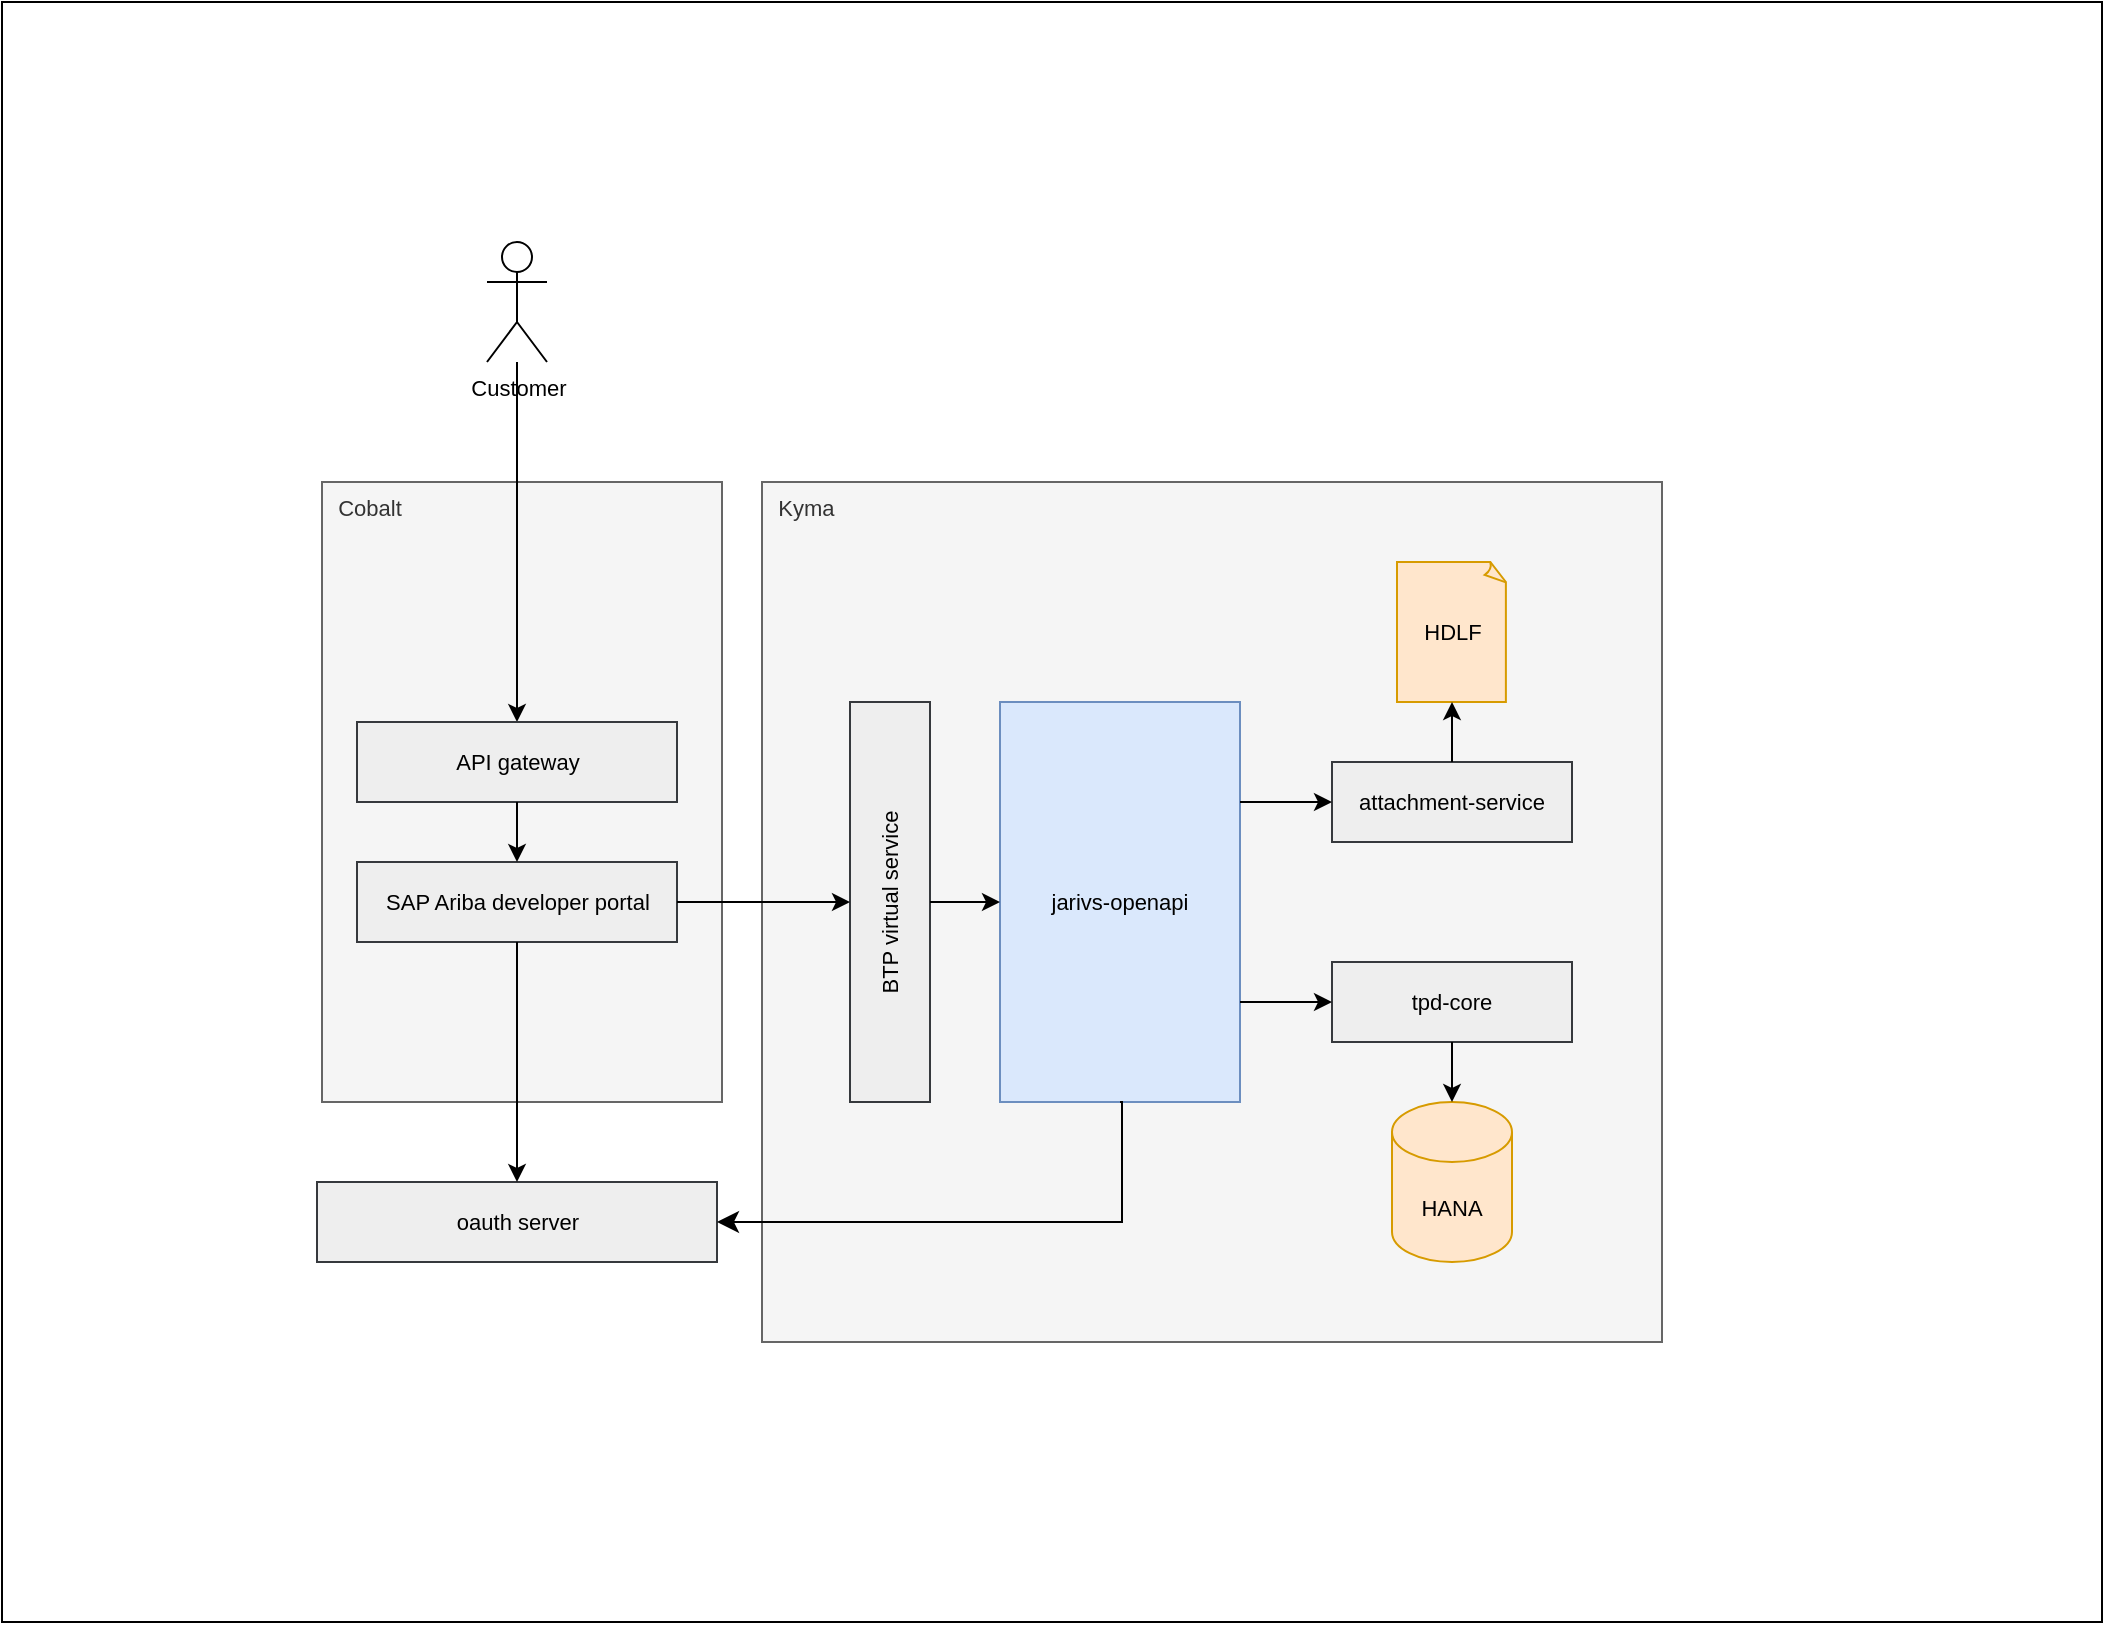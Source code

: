 <mxfile version="24.5.1" type="github" pages="3">
  <diagram name="Page-1" id="vyL-CtyDRpOXDLv7MlMt">
    <mxGraphModel dx="1885" dy="1019" grid="1" gridSize="10" guides="1" tooltips="1" connect="1" arrows="1" fold="1" page="1" pageScale="1" pageWidth="827" pageHeight="1169" math="0" shadow="0">
      <root>
        <mxCell id="0" />
        <mxCell id="1" parent="0" />
        <mxCell id="iYAgd23QkWn7arQqlafB-11" value="" style="rounded=0;whiteSpace=wrap;html=1;fontSize=11;" parent="1" vertex="1">
          <mxGeometry x="20" y="20" width="1050" height="810" as="geometry" />
        </mxCell>
        <mxCell id="iYAgd23QkWn7arQqlafB-10" value="&amp;nbsp; Cobalt" style="rounded=0;whiteSpace=wrap;html=1;fillColor=#f5f5f5;fontColor=#333333;strokeColor=#666666;fontSize=11;align=left;verticalAlign=top;" parent="1" vertex="1">
          <mxGeometry x="180" y="260" width="200" height="310" as="geometry" />
        </mxCell>
        <mxCell id="iYAgd23QkWn7arQqlafB-9" value="&amp;nbsp; Kyma" style="rounded=0;whiteSpace=wrap;html=1;fillColor=#f5f5f5;fontColor=#333333;strokeColor=#666666;align=left;verticalAlign=top;fontSize=11;" parent="1" vertex="1">
          <mxGeometry x="400" y="260" width="450" height="430" as="geometry" />
        </mxCell>
        <mxCell id="-BITDbwhIyWiTn7qBVVS-1" value="SAP Ariba developer portal" style="rounded=0;whiteSpace=wrap;html=1;fillColor=#eeeeee;strokeColor=#36393d;fontSize=11;" parent="1" vertex="1">
          <mxGeometry x="197.5" y="450" width="160" height="40" as="geometry" />
        </mxCell>
        <mxCell id="-BITDbwhIyWiTn7qBVVS-2" value="BTP virtual service" style="rounded=0;whiteSpace=wrap;html=1;fillColor=#eeeeee;strokeColor=#36393d;rotation=-90;fontSize=11;" parent="1" vertex="1">
          <mxGeometry x="364" y="450" width="200" height="40" as="geometry" />
        </mxCell>
        <mxCell id="-BITDbwhIyWiTn7qBVVS-3" value="tpd-core" style="rounded=0;whiteSpace=wrap;html=1;fillColor=#eeeeee;strokeColor=#36393d;fontSize=11;" parent="1" vertex="1">
          <mxGeometry x="685" y="500" width="120" height="40" as="geometry" />
        </mxCell>
        <mxCell id="-BITDbwhIyWiTn7qBVVS-4" value="HANA" style="shape=cylinder3;whiteSpace=wrap;html=1;boundedLbl=1;backgroundOutline=1;size=15;fillColor=#ffe6cc;strokeColor=#d79b00;fontSize=11;" parent="1" vertex="1">
          <mxGeometry x="715" y="570" width="60" height="80" as="geometry" />
        </mxCell>
        <mxCell id="-BITDbwhIyWiTn7qBVVS-5" value="Customer" style="shape=umlActor;verticalLabelPosition=bottom;verticalAlign=top;html=1;outlineConnect=0;fontSize=11;" parent="1" vertex="1">
          <mxGeometry x="262.5" y="140" width="30" height="60" as="geometry" />
        </mxCell>
        <mxCell id="-BITDbwhIyWiTn7qBVVS-7" value="attachment-service" style="rounded=0;whiteSpace=wrap;html=1;fillColor=#eeeeee;strokeColor=#36393d;fontSize=11;" parent="1" vertex="1">
          <mxGeometry x="685" y="400" width="120" height="40" as="geometry" />
        </mxCell>
        <mxCell id="iYAgd23QkWn7arQqlafB-1" value="jarivs-openapi" style="rounded=0;whiteSpace=wrap;html=1;fillColor=#dae8fc;strokeColor=#6c8ebf;rotation=0;fontSize=11;" parent="1" vertex="1">
          <mxGeometry x="519" y="370" width="120" height="200" as="geometry" />
        </mxCell>
        <mxCell id="iYAgd23QkWn7arQqlafB-6" value="HDLF" style="whiteSpace=wrap;html=1;shape=mxgraph.basic.document;fillColor=#ffe6cc;strokeColor=#d79b00;fontSize=11;" parent="1" vertex="1">
          <mxGeometry x="717.5" y="300" width="55" height="70" as="geometry" />
        </mxCell>
        <mxCell id="iYAgd23QkWn7arQqlafB-15" value="" style="endArrow=classic;html=1;rounded=0;exitX=0.5;exitY=1;exitDx=0;exitDy=0;fontSize=11;" parent="1" source="-BITDbwhIyWiTn7qBVVS-2" target="iYAgd23QkWn7arQqlafB-1" edge="1">
          <mxGeometry width="50" height="50" relative="1" as="geometry">
            <mxPoint x="460" y="490" as="sourcePoint" />
            <mxPoint x="510" y="440" as="targetPoint" />
          </mxGeometry>
        </mxCell>
        <mxCell id="iYAgd23QkWn7arQqlafB-16" value="" style="endArrow=classic;html=1;rounded=0;exitX=0.5;exitY=1;exitDx=0;exitDy=0;entryX=0.5;entryY=0;entryDx=0;entryDy=0;entryPerimeter=0;fontSize=11;" parent="1" source="-BITDbwhIyWiTn7qBVVS-3" target="-BITDbwhIyWiTn7qBVVS-4" edge="1">
          <mxGeometry width="50" height="50" relative="1" as="geometry">
            <mxPoint x="800" y="610" as="sourcePoint" />
            <mxPoint x="850" y="560" as="targetPoint" />
          </mxGeometry>
        </mxCell>
        <mxCell id="iYAgd23QkWn7arQqlafB-17" value="" style="endArrow=classic;html=1;rounded=0;exitX=0.5;exitY=0;exitDx=0;exitDy=0;entryX=0.5;entryY=1;entryDx=0;entryDy=0;entryPerimeter=0;fontSize=11;" parent="1" source="-BITDbwhIyWiTn7qBVVS-7" target="iYAgd23QkWn7arQqlafB-6" edge="1">
          <mxGeometry width="50" height="50" relative="1" as="geometry">
            <mxPoint x="880" y="390" as="sourcePoint" />
            <mxPoint x="930" y="340" as="targetPoint" />
          </mxGeometry>
        </mxCell>
        <mxCell id="Pi9CclOTfzIl4nDfd27X-1" value="" style="endArrow=classic;html=1;rounded=0;entryX=0.5;entryY=0;entryDx=0;entryDy=0;fontSize=11;" parent="1" source="-BITDbwhIyWiTn7qBVVS-5" target="dCfUK8AHXp1IfA5q_SpH-2" edge="1">
          <mxGeometry width="50" height="50" relative="1" as="geometry">
            <mxPoint x="265" y="300" as="sourcePoint" />
            <mxPoint x="310" y="320" as="targetPoint" />
          </mxGeometry>
        </mxCell>
        <mxCell id="FEg7Aq-mBTjCcV6Ur3Fm-6" value="oauth server" style="rounded=0;whiteSpace=wrap;html=1;fillColor=#eeeeee;strokeColor=#36393d;fontSize=11;" parent="1" vertex="1">
          <mxGeometry x="177.5" y="610" width="200" height="40" as="geometry" />
        </mxCell>
        <mxCell id="FEg7Aq-mBTjCcV6Ur3Fm-7" value="" style="edgeStyle=segmentEdgeStyle;endArrow=classic;html=1;curved=0;rounded=0;endSize=8;startSize=8;exitX=0.5;exitY=1;exitDx=0;exitDy=0;entryX=1;entryY=0.5;entryDx=0;entryDy=0;fontSize=11;" parent="1" source="iYAgd23QkWn7arQqlafB-1" target="FEg7Aq-mBTjCcV6Ur3Fm-6" edge="1">
          <mxGeometry width="50" height="50" relative="1" as="geometry">
            <mxPoint x="490" y="660" as="sourcePoint" />
            <mxPoint x="540" y="610" as="targetPoint" />
            <Array as="points">
              <mxPoint x="580" y="630" />
            </Array>
          </mxGeometry>
        </mxCell>
        <mxCell id="FEg7Aq-mBTjCcV6Ur3Fm-9" value="" style="endArrow=classic;html=1;rounded=0;exitX=1;exitY=0.75;exitDx=0;exitDy=0;entryX=0;entryY=0.5;entryDx=0;entryDy=0;fontSize=11;" parent="1" source="iYAgd23QkWn7arQqlafB-1" target="-BITDbwhIyWiTn7qBVVS-3" edge="1">
          <mxGeometry width="50" height="50" relative="1" as="geometry">
            <mxPoint x="580" y="510" as="sourcePoint" />
            <mxPoint x="630" y="460" as="targetPoint" />
          </mxGeometry>
        </mxCell>
        <mxCell id="FEg7Aq-mBTjCcV6Ur3Fm-10" value="" style="endArrow=classic;html=1;rounded=0;exitX=1;exitY=0.25;exitDx=0;exitDy=0;fontSize=11;" parent="1" source="iYAgd23QkWn7arQqlafB-1" target="-BITDbwhIyWiTn7qBVVS-7" edge="1">
          <mxGeometry width="50" height="50" relative="1" as="geometry">
            <mxPoint x="660" y="410" as="sourcePoint" />
            <mxPoint x="710" y="360" as="targetPoint" />
          </mxGeometry>
        </mxCell>
        <mxCell id="dCfUK8AHXp1IfA5q_SpH-2" value="API gateway" style="rounded=0;whiteSpace=wrap;html=1;fillColor=#eeeeee;strokeColor=#36393d;fontSize=11;" vertex="1" parent="1">
          <mxGeometry x="197.5" y="380" width="160" height="40" as="geometry" />
        </mxCell>
        <mxCell id="dCfUK8AHXp1IfA5q_SpH-3" value="" style="endArrow=classic;html=1;rounded=0;entryX=0.5;entryY=0;entryDx=0;entryDy=0;exitX=0.5;exitY=1;exitDx=0;exitDy=0;" edge="1" parent="1" source="-BITDbwhIyWiTn7qBVVS-1" target="FEg7Aq-mBTjCcV6Ur3Fm-6">
          <mxGeometry width="50" height="50" relative="1" as="geometry">
            <mxPoint x="60" y="590" as="sourcePoint" />
            <mxPoint x="110" y="540" as="targetPoint" />
          </mxGeometry>
        </mxCell>
        <mxCell id="dCfUK8AHXp1IfA5q_SpH-4" value="" style="endArrow=classic;html=1;rounded=0;exitX=1;exitY=0.5;exitDx=0;exitDy=0;entryX=0.5;entryY=0;entryDx=0;entryDy=0;" edge="1" parent="1" source="-BITDbwhIyWiTn7qBVVS-1" target="-BITDbwhIyWiTn7qBVVS-2">
          <mxGeometry width="50" height="50" relative="1" as="geometry">
            <mxPoint x="370" y="490" as="sourcePoint" />
            <mxPoint x="420" y="440" as="targetPoint" />
          </mxGeometry>
        </mxCell>
        <mxCell id="dCfUK8AHXp1IfA5q_SpH-5" value="" style="endArrow=classic;html=1;rounded=0;exitX=0.5;exitY=1;exitDx=0;exitDy=0;entryX=0.5;entryY=0;entryDx=0;entryDy=0;" edge="1" parent="1" source="dCfUK8AHXp1IfA5q_SpH-2" target="-BITDbwhIyWiTn7qBVVS-1">
          <mxGeometry width="50" height="50" relative="1" as="geometry">
            <mxPoint x="90" y="420" as="sourcePoint" />
            <mxPoint x="140" y="370" as="targetPoint" />
          </mxGeometry>
        </mxCell>
      </root>
    </mxGraphModel>
  </diagram>
  <diagram name="Copy of Page-1" id="wGHhBU93DvoVCCRWPVvp">
    <mxGraphModel dx="1728" dy="934" grid="1" gridSize="10" guides="1" tooltips="1" connect="1" arrows="1" fold="1" page="1" pageScale="1" pageWidth="827" pageHeight="1169" math="0" shadow="0">
      <root>
        <mxCell id="bmt3lesXKAqN0z4ecAu0-0" />
        <mxCell id="bmt3lesXKAqN0z4ecAu0-1" parent="bmt3lesXKAqN0z4ecAu0-0" />
        <mxCell id="kiPq1xia5FMM7EdLoJyo-20" value="&amp;nbsp; Phase 2" style="rounded=0;whiteSpace=wrap;html=1;align=left;verticalAlign=top;" vertex="1" parent="bmt3lesXKAqN0z4ecAu0-1">
          <mxGeometry x="40" y="790" width="1120" height="760" as="geometry" />
        </mxCell>
        <mxCell id="kiPq1xia5FMM7EdLoJyo-19" value="" style="rounded=0;whiteSpace=wrap;html=1;dashed=1;dashPattern=8 8;" vertex="1" parent="bmt3lesXKAqN0z4ecAu0-1">
          <mxGeometry x="420" y="850" width="560" height="600" as="geometry" />
        </mxCell>
        <mxCell id="bmt3lesXKAqN0z4ecAu0-2" value="&amp;nbsp; Phase 1" style="rounded=0;whiteSpace=wrap;html=1;fontSize=11;align=left;verticalAlign=top;" vertex="1" parent="bmt3lesXKAqN0z4ecAu0-1">
          <mxGeometry x="40" y="60" width="1050" height="620" as="geometry" />
        </mxCell>
        <mxCell id="bmt3lesXKAqN0z4ecAu0-3" value="" style="rounded=0;whiteSpace=wrap;html=1;fillColor=#f5f5f5;fontColor=#333333;strokeColor=#666666;dashed=1;dashPattern=8 8;fontSize=11;" vertex="1" parent="bmt3lesXKAqN0z4ecAu0-1">
          <mxGeometry x="180" y="230" width="195" height="230" as="geometry" />
        </mxCell>
        <mxCell id="bmt3lesXKAqN0z4ecAu0-4" value="&amp;nbsp; GEN1" style="rounded=0;whiteSpace=wrap;html=1;fillColor=#f5f5f5;fontColor=#333333;strokeColor=#666666;align=left;verticalAlign=top;fontSize=11;" vertex="1" parent="bmt3lesXKAqN0z4ecAu0-1">
          <mxGeometry x="400" y="130" width="450" height="430" as="geometry" />
        </mxCell>
        <mxCell id="bmt3lesXKAqN0z4ecAu0-5" value="SAP Ariba developer portal" style="rounded=0;whiteSpace=wrap;html=1;fillColor=#eeeeee;strokeColor=#36393d;fontSize=11;" vertex="1" parent="bmt3lesXKAqN0z4ecAu0-1">
          <mxGeometry x="220" y="270" width="120" height="40" as="geometry" />
        </mxCell>
        <mxCell id="bmt3lesXKAqN0z4ecAu0-8" value="HANA" style="shape=cylinder3;whiteSpace=wrap;html=1;boundedLbl=1;backgroundOutline=1;size=15;fillColor=#ffe6cc;strokeColor=#d79b00;fontSize=11;" vertex="1" parent="bmt3lesXKAqN0z4ecAu0-1">
          <mxGeometry x="710" y="350" width="60" height="80" as="geometry" />
        </mxCell>
        <mxCell id="bmt3lesXKAqN0z4ecAu0-9" value="Customer" style="shape=umlActor;verticalLabelPosition=bottom;verticalAlign=top;html=1;outlineConnect=0;fontSize=11;" vertex="1" parent="bmt3lesXKAqN0z4ecAu0-1">
          <mxGeometry x="262.5" y="120" width="30" height="60" as="geometry" />
        </mxCell>
        <mxCell id="bmt3lesXKAqN0z4ecAu0-10" value="SAP API portal" style="rounded=0;whiteSpace=wrap;html=1;fillColor=#eeeeee;strokeColor=#36393d;fontSize=11;" vertex="1" parent="bmt3lesXKAqN0z4ecAu0-1">
          <mxGeometry x="220" y="370" width="120" height="40" as="geometry" />
        </mxCell>
        <mxCell id="bmt3lesXKAqN0z4ecAu0-12" value="AN" style="rounded=0;whiteSpace=wrap;html=1;fillColor=#dae8fc;strokeColor=#6c8ebf;rotation=0;fontSize=11;" vertex="1" parent="bmt3lesXKAqN0z4ecAu0-1">
          <mxGeometry x="520" y="240" width="120" height="200" as="geometry" />
        </mxCell>
        <mxCell id="bmt3lesXKAqN0z4ecAu0-13" value="NFS" style="whiteSpace=wrap;html=1;shape=mxgraph.basic.document;fillColor=#ffe6cc;strokeColor=#d79b00;fontSize=11;" vertex="1" parent="bmt3lesXKAqN0z4ecAu0-1">
          <mxGeometry x="715" y="255" width="55" height="70" as="geometry" />
        </mxCell>
        <mxCell id="bmt3lesXKAqN0z4ecAu0-14" value="" style="endArrow=classic;html=1;rounded=0;exitX=1;exitY=0.5;exitDx=0;exitDy=0;entryX=0;entryY=0.25;entryDx=0;entryDy=0;fontSize=11;" edge="1" parent="bmt3lesXKAqN0z4ecAu0-1" source="bmt3lesXKAqN0z4ecAu0-5" target="bmt3lesXKAqN0z4ecAu0-12">
          <mxGeometry width="50" height="50" relative="1" as="geometry">
            <mxPoint x="380" y="310" as="sourcePoint" />
            <mxPoint x="444" y="290" as="targetPoint" />
          </mxGeometry>
        </mxCell>
        <mxCell id="bmt3lesXKAqN0z4ecAu0-15" value="" style="endArrow=classic;html=1;rounded=0;exitX=1;exitY=0.5;exitDx=0;exitDy=0;entryX=0;entryY=0.75;entryDx=0;entryDy=0;fontSize=11;" edge="1" parent="bmt3lesXKAqN0z4ecAu0-1" source="bmt3lesXKAqN0z4ecAu0-10" target="bmt3lesXKAqN0z4ecAu0-12">
          <mxGeometry width="50" height="50" relative="1" as="geometry">
            <mxPoint x="370" y="430" as="sourcePoint" />
            <mxPoint x="444" y="390" as="targetPoint" />
          </mxGeometry>
        </mxCell>
        <mxCell id="bmt3lesXKAqN0z4ecAu0-17" value="" style="endArrow=classic;html=1;rounded=0;exitX=1;exitY=0.25;exitDx=0;exitDy=0;entryX=0;entryY=0.5;entryDx=0;entryDy=0;entryPerimeter=0;fontSize=11;" edge="1" parent="bmt3lesXKAqN0z4ecAu0-1" source="bmt3lesXKAqN0z4ecAu0-12" target="bmt3lesXKAqN0z4ecAu0-13">
          <mxGeometry width="50" height="50" relative="1" as="geometry">
            <mxPoint x="745" y="410" as="sourcePoint" />
            <mxPoint x="850" y="430" as="targetPoint" />
          </mxGeometry>
        </mxCell>
        <mxCell id="bmt3lesXKAqN0z4ecAu0-19" value="" style="endArrow=classic;html=1;rounded=0;entryX=0.5;entryY=0;entryDx=0;entryDy=0;fontSize=11;" edge="1" parent="bmt3lesXKAqN0z4ecAu0-1" source="bmt3lesXKAqN0z4ecAu0-9" target="bmt3lesXKAqN0z4ecAu0-3">
          <mxGeometry width="50" height="50" relative="1" as="geometry">
            <mxPoint x="265" y="170" as="sourcePoint" />
            <mxPoint x="310" y="190" as="targetPoint" />
          </mxGeometry>
        </mxCell>
        <mxCell id="bmt3lesXKAqN0z4ecAu0-20" value="oauth server" style="rounded=0;whiteSpace=wrap;html=1;fillColor=#eeeeee;strokeColor=#36393d;fontSize=11;" vertex="1" parent="bmt3lesXKAqN0z4ecAu0-1">
          <mxGeometry x="217.5" y="480" width="120" height="40" as="geometry" />
        </mxCell>
        <mxCell id="bmt3lesXKAqN0z4ecAu0-21" value="" style="edgeStyle=segmentEdgeStyle;endArrow=classic;html=1;curved=0;rounded=0;endSize=8;startSize=8;exitX=0.5;exitY=1;exitDx=0;exitDy=0;entryX=1;entryY=0.5;entryDx=0;entryDy=0;fontSize=11;" edge="1" parent="bmt3lesXKAqN0z4ecAu0-1" source="bmt3lesXKAqN0z4ecAu0-12" target="bmt3lesXKAqN0z4ecAu0-20">
          <mxGeometry width="50" height="50" relative="1" as="geometry">
            <mxPoint x="490" y="530" as="sourcePoint" />
            <mxPoint x="540" y="480" as="targetPoint" />
            <Array as="points">
              <mxPoint x="580" y="500" />
            </Array>
          </mxGeometry>
        </mxCell>
        <mxCell id="bmt3lesXKAqN0z4ecAu0-22" value="" style="endArrow=classic;html=1;rounded=0;fontSize=11;" edge="1" parent="bmt3lesXKAqN0z4ecAu0-1">
          <mxGeometry width="50" height="50" relative="1" as="geometry">
            <mxPoint x="277.45" y="440" as="sourcePoint" />
            <mxPoint x="277.14" y="480" as="targetPoint" />
          </mxGeometry>
        </mxCell>
        <mxCell id="bmt3lesXKAqN0z4ecAu0-23" value="" style="endArrow=classic;html=1;rounded=0;exitX=1;exitY=0.75;exitDx=0;exitDy=0;entryX=0;entryY=0.5;entryDx=0;entryDy=0;fontSize=11;entryPerimeter=0;" edge="1" parent="bmt3lesXKAqN0z4ecAu0-1" source="bmt3lesXKAqN0z4ecAu0-12" target="bmt3lesXKAqN0z4ecAu0-8">
          <mxGeometry width="50" height="50" relative="1" as="geometry">
            <mxPoint x="580" y="380" as="sourcePoint" />
            <mxPoint x="685" y="390" as="targetPoint" />
          </mxGeometry>
        </mxCell>
        <mxCell id="kiPq1xia5FMM7EdLoJyo-1" value="" style="rounded=0;whiteSpace=wrap;html=1;fillColor=#f5f5f5;fontColor=#333333;strokeColor=#666666;dashed=1;dashPattern=8 8;fontSize=11;" vertex="1" parent="bmt3lesXKAqN0z4ecAu0-1">
          <mxGeometry x="180" y="1050" width="195" height="230" as="geometry" />
        </mxCell>
        <mxCell id="kiPq1xia5FMM7EdLoJyo-2" value="GEN1" style="rounded=0;whiteSpace=wrap;html=1;fillColor=#f5f5f5;fontColor=#333333;strokeColor=#666666;align=left;verticalAlign=top;fontSize=11;" vertex="1" parent="bmt3lesXKAqN0z4ecAu0-1">
          <mxGeometry x="470" y="1070" width="450" height="330" as="geometry" />
        </mxCell>
        <mxCell id="kiPq1xia5FMM7EdLoJyo-3" value="SAP Ariba developer portal" style="rounded=0;whiteSpace=wrap;html=1;fillColor=#eeeeee;strokeColor=#36393d;fontSize=11;" vertex="1" parent="bmt3lesXKAqN0z4ecAu0-1">
          <mxGeometry x="220" y="1090" width="120" height="40" as="geometry" />
        </mxCell>
        <mxCell id="kiPq1xia5FMM7EdLoJyo-4" value="HANA" style="shape=cylinder3;whiteSpace=wrap;html=1;boundedLbl=1;backgroundOutline=1;size=15;fillColor=#ffe6cc;strokeColor=#d79b00;fontSize=11;" vertex="1" parent="bmt3lesXKAqN0z4ecAu0-1">
          <mxGeometry x="740" y="1245" width="60" height="80" as="geometry" />
        </mxCell>
        <mxCell id="kiPq1xia5FMM7EdLoJyo-5" value="Customer" style="shape=umlActor;verticalLabelPosition=bottom;verticalAlign=top;html=1;outlineConnect=0;fontSize=11;" vertex="1" parent="bmt3lesXKAqN0z4ecAu0-1">
          <mxGeometry x="262.5" y="940" width="30" height="60" as="geometry" />
        </mxCell>
        <mxCell id="kiPq1xia5FMM7EdLoJyo-6" value="SAP API portal" style="rounded=0;whiteSpace=wrap;html=1;fillColor=#eeeeee;strokeColor=#36393d;fontSize=11;" vertex="1" parent="bmt3lesXKAqN0z4ecAu0-1">
          <mxGeometry x="220" y="1190" width="120" height="40" as="geometry" />
        </mxCell>
        <mxCell id="kiPq1xia5FMM7EdLoJyo-7" value="AN" style="rounded=0;whiteSpace=wrap;html=1;fillColor=#dae8fc;strokeColor=#6c8ebf;rotation=0;fontSize=11;" vertex="1" parent="bmt3lesXKAqN0z4ecAu0-1">
          <mxGeometry x="575" y="1135" width="120" height="200" as="geometry" />
        </mxCell>
        <mxCell id="kiPq1xia5FMM7EdLoJyo-8" value="NFS" style="whiteSpace=wrap;html=1;shape=mxgraph.basic.document;fillColor=#ffe6cc;strokeColor=#d79b00;fontSize=11;" vertex="1" parent="bmt3lesXKAqN0z4ecAu0-1">
          <mxGeometry x="740" y="1150" width="55" height="70" as="geometry" />
        </mxCell>
        <mxCell id="kiPq1xia5FMM7EdLoJyo-9" value="" style="endArrow=classic;html=1;rounded=0;exitX=1;exitY=0.5;exitDx=0;exitDy=0;fontSize=11;" edge="1" parent="bmt3lesXKAqN0z4ecAu0-1" source="kiPq1xia5FMM7EdLoJyo-3">
          <mxGeometry width="50" height="50" relative="1" as="geometry">
            <mxPoint x="380" y="1130" as="sourcePoint" />
            <mxPoint x="440" y="1110" as="targetPoint" />
          </mxGeometry>
        </mxCell>
        <mxCell id="kiPq1xia5FMM7EdLoJyo-10" value="" style="endArrow=classic;html=1;rounded=0;exitX=1;exitY=0.5;exitDx=0;exitDy=0;fontSize=11;" edge="1" parent="bmt3lesXKAqN0z4ecAu0-1" source="kiPq1xia5FMM7EdLoJyo-6">
          <mxGeometry width="50" height="50" relative="1" as="geometry">
            <mxPoint x="370" y="1250" as="sourcePoint" />
            <mxPoint x="450" y="1210" as="targetPoint" />
          </mxGeometry>
        </mxCell>
        <mxCell id="kiPq1xia5FMM7EdLoJyo-11" value="" style="endArrow=classic;html=1;rounded=0;exitX=1;exitY=0.25;exitDx=0;exitDy=0;entryX=0;entryY=0.5;entryDx=0;entryDy=0;entryPerimeter=0;fontSize=11;" edge="1" parent="bmt3lesXKAqN0z4ecAu0-1" source="kiPq1xia5FMM7EdLoJyo-7" target="kiPq1xia5FMM7EdLoJyo-8">
          <mxGeometry width="50" height="50" relative="1" as="geometry">
            <mxPoint x="815" y="1230" as="sourcePoint" />
            <mxPoint x="920" y="1250" as="targetPoint" />
          </mxGeometry>
        </mxCell>
        <mxCell id="kiPq1xia5FMM7EdLoJyo-12" value="" style="endArrow=classic;html=1;rounded=0;entryX=0.5;entryY=0;entryDx=0;entryDy=0;fontSize=11;" edge="1" parent="bmt3lesXKAqN0z4ecAu0-1" source="kiPq1xia5FMM7EdLoJyo-5" target="kiPq1xia5FMM7EdLoJyo-1">
          <mxGeometry width="50" height="50" relative="1" as="geometry">
            <mxPoint x="265" y="990" as="sourcePoint" />
            <mxPoint x="310" y="1010" as="targetPoint" />
          </mxGeometry>
        </mxCell>
        <mxCell id="kiPq1xia5FMM7EdLoJyo-13" value="oauth server" style="rounded=0;whiteSpace=wrap;html=1;fillColor=#eeeeee;strokeColor=#36393d;fontSize=11;" vertex="1" parent="bmt3lesXKAqN0z4ecAu0-1">
          <mxGeometry x="217.5" y="1300" width="120" height="40" as="geometry" />
        </mxCell>
        <mxCell id="kiPq1xia5FMM7EdLoJyo-14" value="" style="edgeStyle=segmentEdgeStyle;endArrow=classic;html=1;curved=0;rounded=0;endSize=8;startSize=8;exitX=0;exitY=0.75;exitDx=0;exitDy=0;entryX=1;entryY=0.5;entryDx=0;entryDy=0;fontSize=11;" edge="1" parent="bmt3lesXKAqN0z4ecAu0-1" source="kiPq1xia5FMM7EdLoJyo-7" target="kiPq1xia5FMM7EdLoJyo-13">
          <mxGeometry width="50" height="50" relative="1" as="geometry">
            <mxPoint x="490" y="1350" as="sourcePoint" />
            <mxPoint x="540" y="1300" as="targetPoint" />
            <Array as="points">
              <mxPoint x="575" y="1320" />
            </Array>
          </mxGeometry>
        </mxCell>
        <mxCell id="kiPq1xia5FMM7EdLoJyo-15" value="" style="endArrow=classic;html=1;rounded=0;fontSize=11;" edge="1" parent="bmt3lesXKAqN0z4ecAu0-1">
          <mxGeometry width="50" height="50" relative="1" as="geometry">
            <mxPoint x="277.45" y="1260" as="sourcePoint" />
            <mxPoint x="277.14" y="1300" as="targetPoint" />
          </mxGeometry>
        </mxCell>
        <mxCell id="kiPq1xia5FMM7EdLoJyo-16" value="" style="endArrow=classic;html=1;rounded=0;exitX=1;exitY=0.75;exitDx=0;exitDy=0;entryX=0;entryY=0.5;entryDx=0;entryDy=0;fontSize=11;entryPerimeter=0;" edge="1" parent="bmt3lesXKAqN0z4ecAu0-1" source="kiPq1xia5FMM7EdLoJyo-7" target="kiPq1xia5FMM7EdLoJyo-4">
          <mxGeometry width="50" height="50" relative="1" as="geometry">
            <mxPoint x="650" y="1200" as="sourcePoint" />
            <mxPoint x="755" y="1210" as="targetPoint" />
          </mxGeometry>
        </mxCell>
        <mxCell id="kiPq1xia5FMM7EdLoJyo-17" value="Cobalt" style="rounded=0;whiteSpace=wrap;html=1;fillColor=#f5f5f5;fontColor=#333333;strokeColor=#666666;align=left;verticalAlign=top;fontSize=11;" vertex="1" parent="bmt3lesXKAqN0z4ecAu0-1">
          <mxGeometry x="470" y="930" width="450" height="120" as="geometry" />
        </mxCell>
        <mxCell id="kiPq1xia5FMM7EdLoJyo-18" value="certification service" style="rounded=0;whiteSpace=wrap;html=1;fillColor=#dae8fc;strokeColor=#6c8ebf;rotation=0;fontSize=11;" vertex="1" parent="bmt3lesXKAqN0z4ecAu0-1">
          <mxGeometry x="580" y="960" width="120" height="75" as="geometry" />
        </mxCell>
      </root>
    </mxGraphModel>
  </diagram>
  <diagram id="VYW44CkrRMvEXJsg390w" name="Page-2">
    <mxGraphModel grid="1" page="1" gridSize="10" guides="1" tooltips="1" connect="1" arrows="1" fold="1" pageScale="1" pageWidth="827" pageHeight="1169" math="0" shadow="0">
      <root>
        <mxCell id="0" />
        <mxCell id="1" parent="0" />
      </root>
    </mxGraphModel>
  </diagram>
</mxfile>
